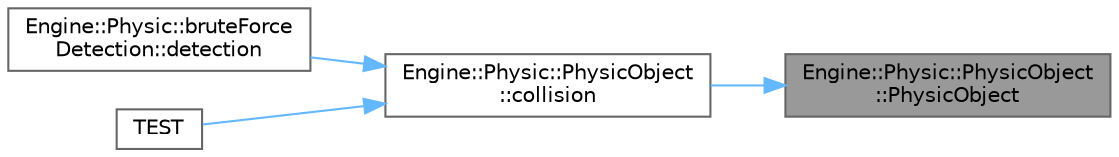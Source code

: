 digraph "Engine::Physic::PhysicObject::PhysicObject"
{
 // LATEX_PDF_SIZE
  bgcolor="transparent";
  edge [fontname=Helvetica,fontsize=10,labelfontname=Helvetica,labelfontsize=10];
  node [fontname=Helvetica,fontsize=10,shape=box,height=0.2,width=0.4];
  rankdir="RL";
  Node1 [id="Node000001",label="Engine::Physic::PhysicObject\l::PhysicObject",height=0.2,width=0.4,color="gray40", fillcolor="grey60", style="filled", fontcolor="black",tooltip="Constructor que inicializa un objeto físico."];
  Node1 -> Node2 [id="edge1_Node000001_Node000002",dir="back",color="steelblue1",style="solid",tooltip=" "];
  Node2 [id="Node000002",label="Engine::Physic::PhysicObject\l::collision",height=0.2,width=0.4,color="grey40", fillcolor="white", style="filled",URL="$class_engine_1_1_physic_1_1_physic_object.html#ae3d5423aa21b8f09987238bb87bbbeec",tooltip="Gestiona la colisión con otro objeto físico."];
  Node2 -> Node3 [id="edge2_Node000002_Node000003",dir="back",color="steelblue1",style="solid",tooltip=" "];
  Node3 [id="Node000003",label="Engine::Physic::bruteForce\lDetection::detection",height=0.2,width=0.4,color="grey40", fillcolor="white", style="filled",URL="$class_engine_1_1_physic_1_1brute_force_detection.html#aa3e17cd0701ff552e8646b2b5f65b170",tooltip="Detecta colisiones entre objetos físicos."];
  Node2 -> Node4 [id="edge3_Node000002_Node000004",dir="back",color="steelblue1",style="solid",tooltip=" "];
  Node4 [id="Node000004",label="TEST",height=0.2,width=0.4,color="grey40", fillcolor="white", style="filled",URL="$_physic_object_test_8cpp.html#a8a9e5a6dafa592d684dba6cd01bdfab7",tooltip=" "];
}
